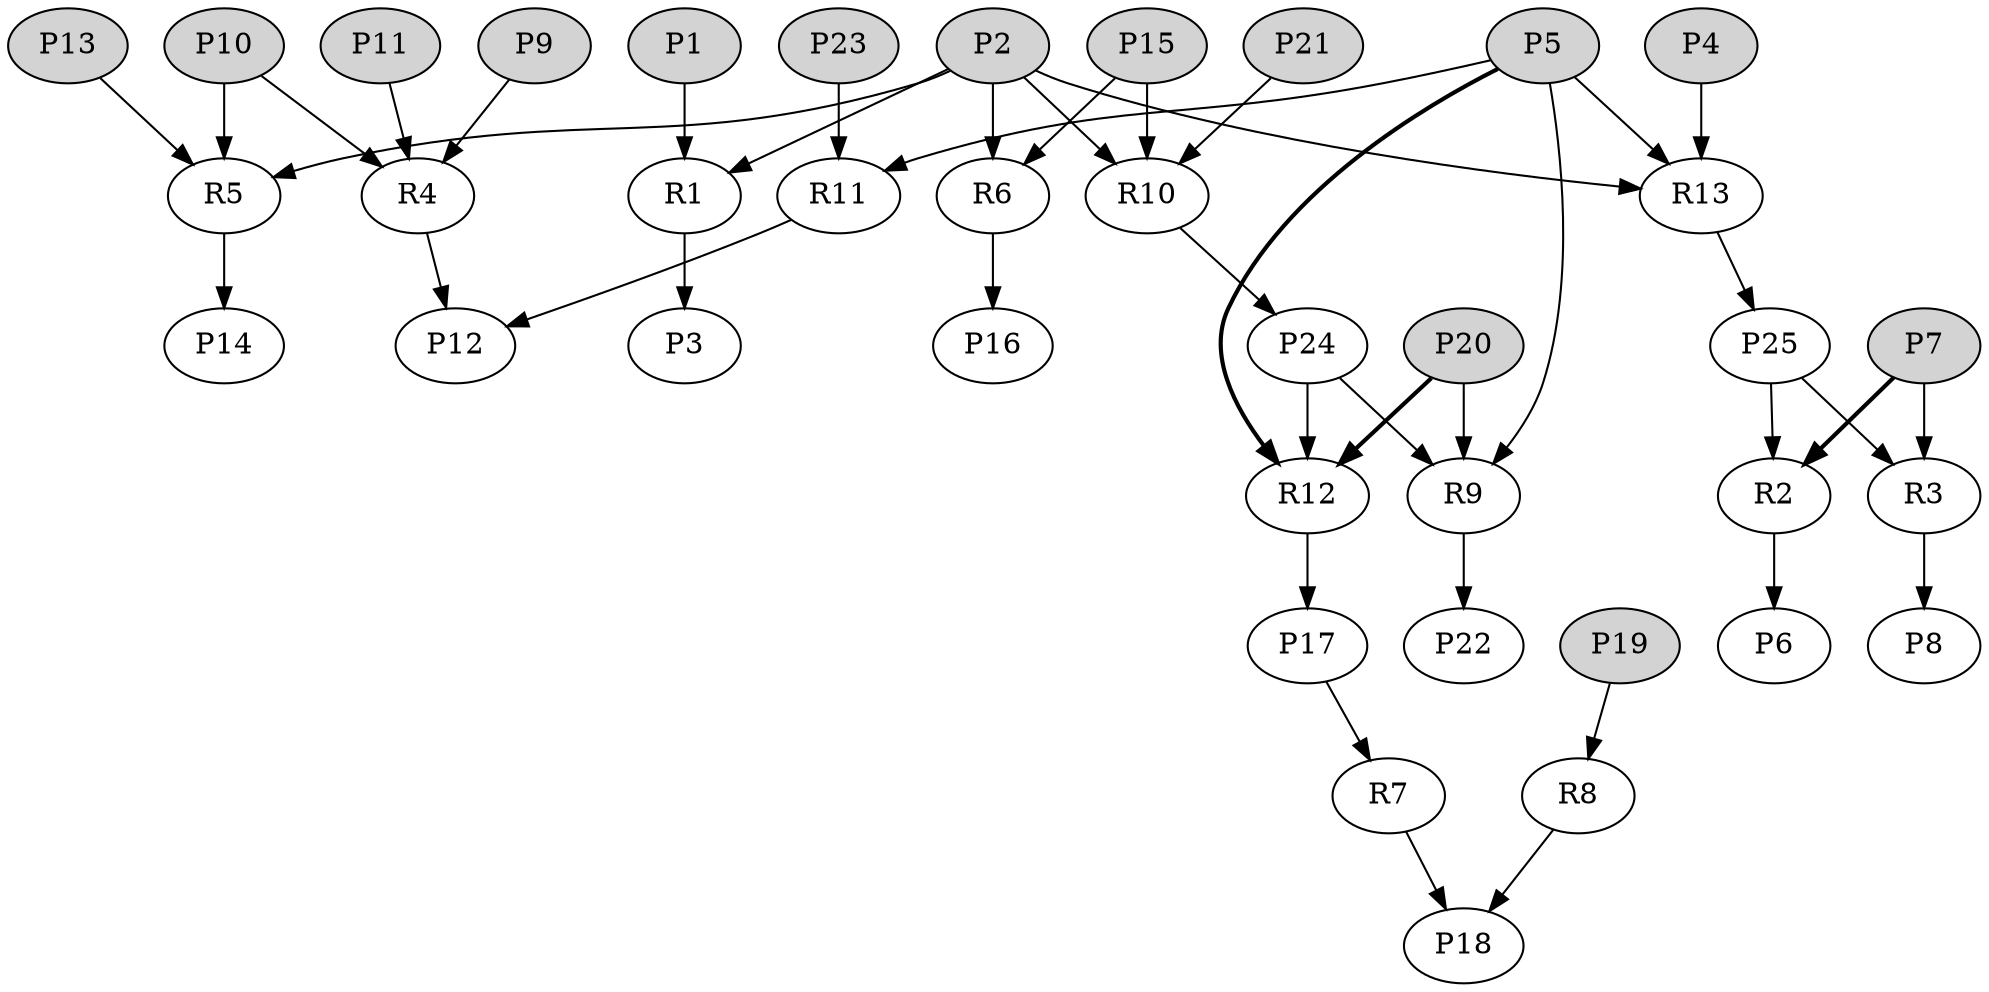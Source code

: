strict digraph {
	1 [label=P1 fillcolor=lightgray style=filled]
	2 [label=P2 fillcolor=lightgray style=filled]
	3 [label=P3]
	4 [label=P4 fillcolor=lightgray style=filled]
	5 [label=P5 fillcolor=lightgray style=filled]
	6 [label=P6]
	7 [label=P7 fillcolor=lightgray style=filled]
	8 [label=P8]
	9 [label=P9 fillcolor=lightgray style=filled]
	10 [label=P10 fillcolor=lightgray style=filled]
	11 [label=P11 fillcolor=lightgray style=filled]
	12 [label=P12]
	13 [label=P13 fillcolor=lightgray style=filled]
	14 [label=P14]
	15 [label=P15 fillcolor=lightgray style=filled]
	16 [label=P16]
	17 [label=P17]
	18 [label=P18]
	19 [label=P19 fillcolor=lightgray style=filled]
	20 [label=P20 fillcolor=lightgray style=filled]
	21 [label=P21 fillcolor=lightgray style=filled]
	22 [label=P22]
	23 [label=P23 fillcolor=lightgray style=filled]
	24 [label=P24]
	25 [label=P25]
	26 [label=R1]
	27 [label=R2]
	28 [label=R3]
	29 [label=R4]
	30 [label=R5]
	31 [label=R6]
	32 [label=R7]
	33 [label=R8]
	34 [label=R9]
	35 [label=R10]
	36 [label=R11]
	37 [label=R12]
	38 [label=R13]
	1 -> 26
	26 -> 3
	26 -> 3
	2 -> 26
	2 -> 30
	2 -> 31
	2 -> 35
	2 -> 38
	25 -> 27
	25 -> 28
	27 -> 6
	27 -> 6
	7 -> 27 [penwidth=2]
	7 -> 28
	28 -> 8
	28 -> 8
	10 -> 29
	10 -> 30
	29 -> 12
	29 -> 12
	29 -> 12
	11 -> 29
	9 -> 29
	13 -> 30
	30 -> 14
	30 -> 14
	30 -> 14
	31 -> 16
	31 -> 16
	15 -> 31
	15 -> 35
	17 -> 32
	32 -> 18
	19 -> 33
	33 -> 18
	5 -> 34
	5 -> 36
	5 -> 37 [penwidth=2]
	5 -> 38
	34 -> 22
	34 -> 22
	34 -> 22
	24 -> 34
	24 -> 37
	20 -> 34
	20 -> 37 [penwidth=2]
	21 -> 35
	35 -> 24
	35 -> 24
	35 -> 24
	36 -> 12
	36 -> 12
	23 -> 36
	37 -> 17
	37 -> 17
	37 -> 17
	38 -> 25
	38 -> 25
	38 -> 25
	4 -> 38
}
